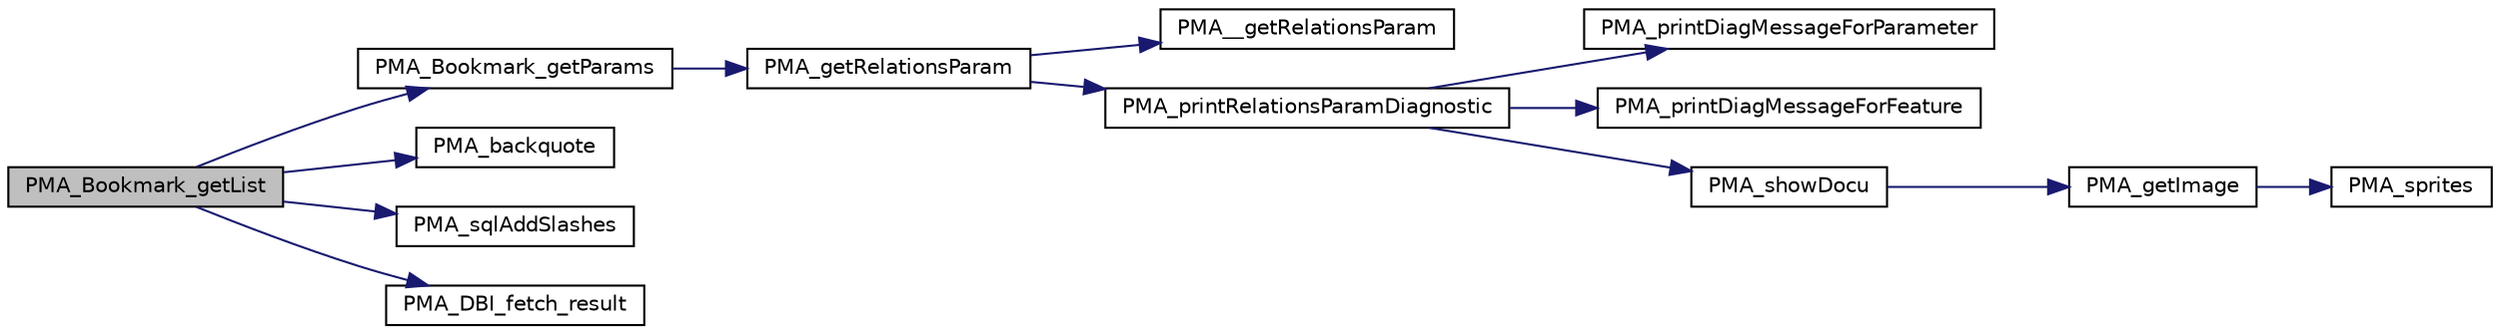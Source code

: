 digraph G
{
  edge [fontname="Helvetica",fontsize="10",labelfontname="Helvetica",labelfontsize="10"];
  node [fontname="Helvetica",fontsize="10",shape=record];
  rankdir="LR";
  Node1 [label="PMA_Bookmark_getList",height=0.2,width=0.4,color="black", fillcolor="grey75", style="filled" fontcolor="black"];
  Node1 -> Node2 [color="midnightblue",fontsize="10",style="solid",fontname="Helvetica"];
  Node2 [label="PMA_Bookmark_getParams",height=0.2,width=0.4,color="black", fillcolor="white", style="filled",URL="$bookmark_8lib_8php.html#acb3f0903dbcc72002bf09631c44b8055",tooltip="Defines the bookmark parameters for the current user."];
  Node2 -> Node3 [color="midnightblue",fontsize="10",style="solid",fontname="Helvetica"];
  Node3 [label="PMA_getRelationsParam",height=0.2,width=0.4,color="black", fillcolor="white", style="filled",URL="$relation_8lib_8php.html#ad4dd08fb9ba9908cd15afb5ac92a2656"];
  Node3 -> Node4 [color="midnightblue",fontsize="10",style="solid",fontname="Helvetica"];
  Node4 [label="PMA__getRelationsParam",height=0.2,width=0.4,color="black", fillcolor="white", style="filled",URL="$relation_8lib_8php.html#aa1b2e6f08d1925e8d0962d508797be28",tooltip="Defines the relation parameters for the current user just a copy of the functions used for relations ..."];
  Node3 -> Node5 [color="midnightblue",fontsize="10",style="solid",fontname="Helvetica"];
  Node5 [label="PMA_printRelationsParamDiagnostic",height=0.2,width=0.4,color="black", fillcolor="white", style="filled",URL="$relation_8lib_8php.html#ada1ffd8f6d6d53e802e2e83d7044a944",tooltip="prints out diagnostic info for pma relation feature"];
  Node5 -> Node6 [color="midnightblue",fontsize="10",style="solid",fontname="Helvetica"];
  Node6 [label="PMA_printDiagMessageForParameter",height=0.2,width=0.4,color="black", fillcolor="white", style="filled",URL="$relation_8lib_8php.html#ab84232d07cff893a8a0fc7fed961d1fc",tooltip="prints out one diagnostic message for a configuration parameter"];
  Node5 -> Node7 [color="midnightblue",fontsize="10",style="solid",fontname="Helvetica"];
  Node7 [label="PMA_printDiagMessageForFeature",height=0.2,width=0.4,color="black", fillcolor="white", style="filled",URL="$relation_8lib_8php.html#ae1e3802955752a85b4488038675cdaa9",tooltip="prints out one diagnostic message for a feature"];
  Node5 -> Node8 [color="midnightblue",fontsize="10",style="solid",fontname="Helvetica"];
  Node8 [label="PMA_showDocu",height=0.2,width=0.4,color="black", fillcolor="white", style="filled",URL="$common_8lib_8php.html#a05d65951adf23dc8f245dbca3a1af7ef",tooltip="Displays a link to the phpMyAdmin documentation."];
  Node8 -> Node9 [color="midnightblue",fontsize="10",style="solid",fontname="Helvetica"];
  Node9 [label="PMA_getImage",height=0.2,width=0.4,color="black", fillcolor="white", style="filled",URL="$common_8lib_8php.html#a54fdec9763bf305a5082d23a5d7d5957",tooltip="Returns an HTML IMG tag for a particular image from a theme, which may be an actual file or an icon f..."];
  Node9 -> Node10 [color="midnightblue",fontsize="10",style="solid",fontname="Helvetica"];
  Node10 [label="PMA_sprites",height=0.2,width=0.4,color="black", fillcolor="white", style="filled",URL="$original_2sprites_8lib_8php.html#adb1d24853efb54486657e2e22bd9755e"];
  Node1 -> Node11 [color="midnightblue",fontsize="10",style="solid",fontname="Helvetica"];
  Node11 [label="PMA_backquote",height=0.2,width=0.4,color="black", fillcolor="white", style="filled",URL="$common_8lib_8php.html#a81c4628f679a153bb4475c5ee2ae49ec",tooltip="Adds backquotes on both sides of a database, table or field name."];
  Node1 -> Node12 [color="midnightblue",fontsize="10",style="solid",fontname="Helvetica"];
  Node12 [label="PMA_sqlAddSlashes",height=0.2,width=0.4,color="black", fillcolor="white", style="filled",URL="$common_8lib_8php.html#a799062f79f401d1f20735d292d008eaf",tooltip="Add slashes before &quot;&#39;&quot; and &quot;\&quot; characters so a value containing them can be used in a sql comparison..."];
  Node1 -> Node13 [color="midnightblue",fontsize="10",style="solid",fontname="Helvetica"];
  Node13 [label="PMA_DBI_fetch_result",height=0.2,width=0.4,color="black", fillcolor="white", style="filled",URL="$database__interface_8lib_8php.html#a761f919096699667412d2ffd391eaa5b",tooltip="returns all rows in the resultset in one array"];
}
